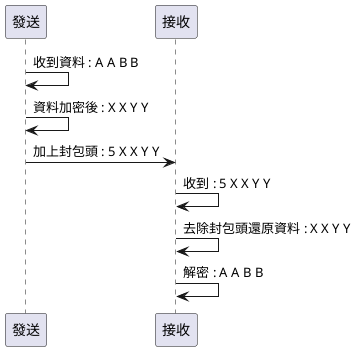 @startuml
發送 -> 發送: 收到資料 : A A B B
發送 -> 發送: 資料加密後 : X X Y Y
發送 -> 接收: 加上封包頭 : 5 X X Y Y
接收 -> 接收: 收到 : 5 X X Y Y
接收 -> 接收: 去除封包頭還原資料 : X X Y Y
接收 -> 接收: 解密 : A A B B
@enduml
